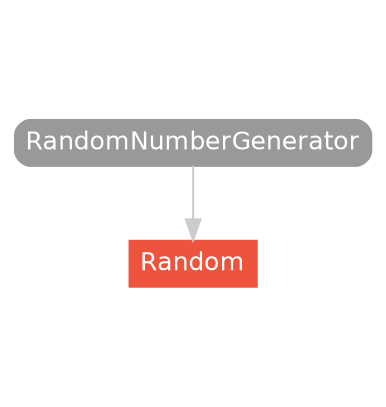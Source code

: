 strict digraph "Random - Type Hierarchy - SwiftDoc.org" {
    pad="0.1,0.8"
    node [shape=box, style="filled,rounded", color="#999999", fillcolor="#999999", fontcolor=white, fontname=Helvetica, fontnames="Helvetica,sansserif", fontsize=12, margin="0.07,0.05", height="0.3"]
    edge [color="#cccccc"]
    "Random" [URL="/type/Random/", style="filled", fillcolor="#ee543d", color="#ee543d"]
    "RandomNumberGenerator" [URL="/protocol/RandomNumberGenerator/hierarchy/"]    "RandomNumberGenerator" -> "Random"
    subgraph Types {
        rank = max; "Random";
    }
}